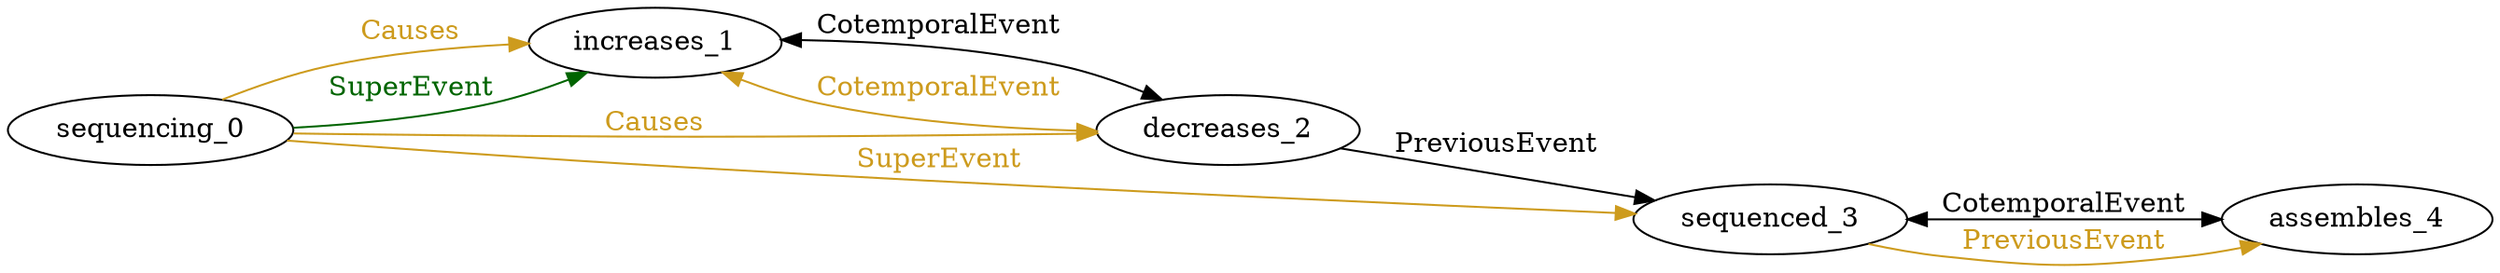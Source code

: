 digraph finite_state_machine { 
	rankdir=LR;
	size="50,50";
node0 [label = "sequencing_0"]
node1 [label = "increases_1"]
node2 [label = "decreases_2"]
node3 [label = "sequenced_3"]
node4 [label = "assembles_4"]
node0 -> node1 [ label = "Causes" fontcolor="goldenrod3"  color = "goldenrod3"];
node0 -> node2 [ label = "Causes" fontcolor="goldenrod3"  color = "goldenrod3"];
node0 -> node3 [ label = "SuperEvent" fontcolor="goldenrod3"  color = "goldenrod3"];
node1 -> node2 [ label = "CotemporalEvent" fontcolor="black" dir = "both" color = "Black"];
node1 -> node2 [ label = "CotemporalEvent" fontcolor="goldenrod3" dir = "both" color = "goldenrod3"];
node2 -> node3 [ label = "PreviousEvent" fontcolor="black"  color = "Black"];
node3 -> node4 [ label = "CotemporalEvent" fontcolor="black" dir = "both" color = "Black"];
node3 -> node4 [ label = "PreviousEvent" fontcolor="goldenrod3"  color = "goldenrod3"];
node0 -> node1 [ label = "SuperEvent" fontcolor="darkgreen"  color = "darkgreen"];
}